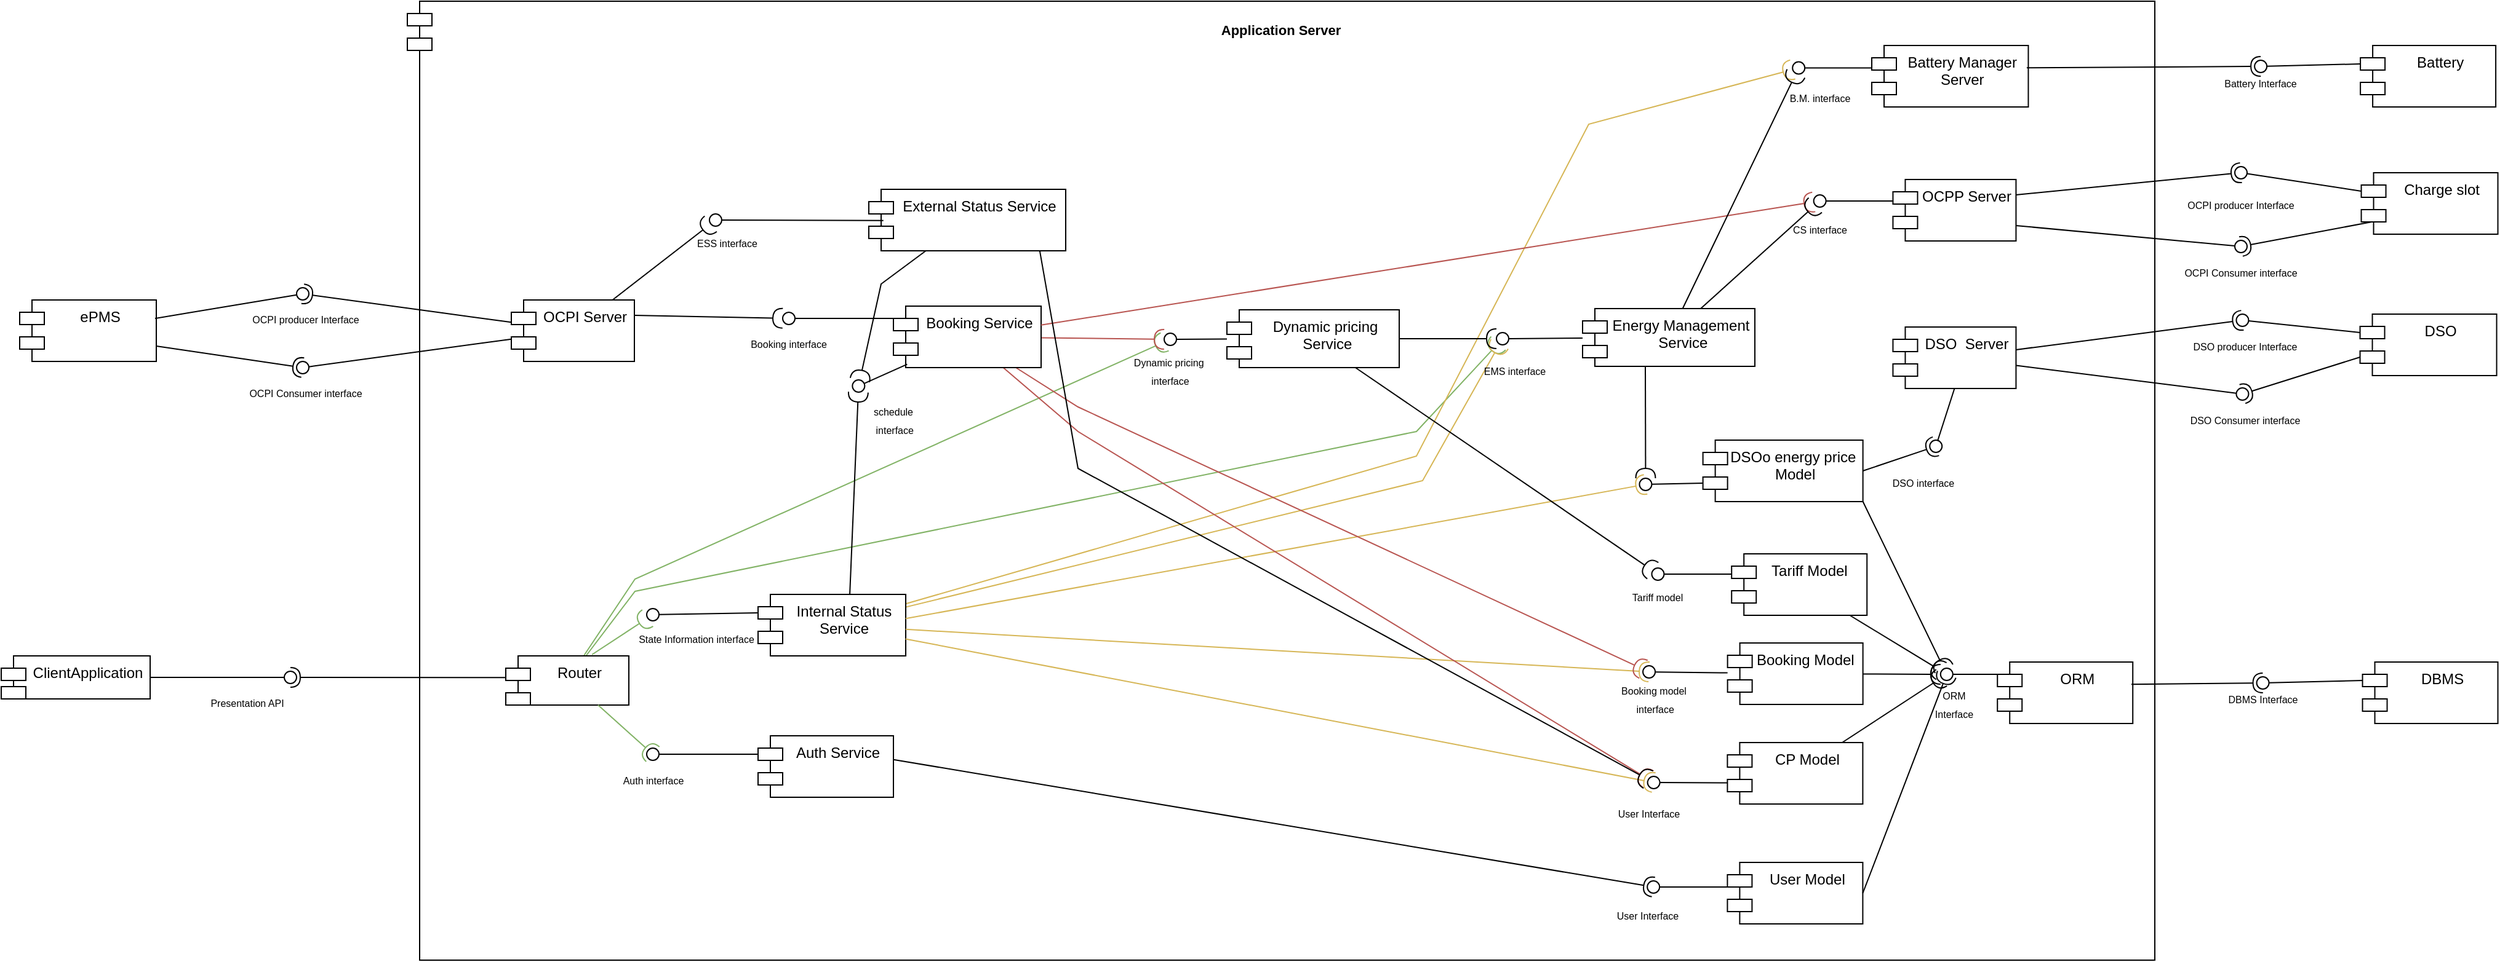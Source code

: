 <mxfile version="20.6.2" type="device"><diagram id="ykDZOKwv-lQk3u3aJsgt" name="Page-1"><mxGraphModel dx="1448" dy="906" grid="1" gridSize="10" guides="1" tooltips="1" connect="1" arrows="1" fold="1" page="1" pageScale="1" pageWidth="827" pageHeight="1169" math="0" shadow="0"><root><mxCell id="0"/><mxCell id="1" parent="0"/><mxCell id="fG7i052LvDFhFOSgPesk-188" value="" style="shape=module;align=left;spacingLeft=20;align=center;verticalAlign=top;fontSize=8;" vertex="1" parent="1"><mxGeometry x="440" y="990" width="1420" height="780" as="geometry"/></mxCell><mxCell id="fG7i052LvDFhFOSgPesk-155" style="edgeStyle=none;rounded=0;orthogonalLoop=1;jettySize=auto;html=1;fontSize=8;startArrow=none;startFill=0;endArrow=halfCircle;endFill=0;fillColor=#d5e8d4;strokeColor=#82b366;" edge="1" parent="1" source="WYTcHaq9NPoTf6TaaZAt-2" target="fG7i052LvDFhFOSgPesk-149"><mxGeometry relative="1" as="geometry"><Array as="points"><mxPoint x="625" y="1470"/><mxPoint x="1260" y="1340"/></Array></mxGeometry></mxCell><mxCell id="fG7i052LvDFhFOSgPesk-187" style="edgeStyle=none;rounded=0;orthogonalLoop=1;jettySize=auto;html=1;fontSize=8;startArrow=none;startFill=0;endArrow=halfCircle;endFill=0;fillColor=#d5e8d4;strokeColor=#82b366;" edge="1" parent="1" source="WYTcHaq9NPoTf6TaaZAt-2" target="fG7i052LvDFhFOSgPesk-184"><mxGeometry relative="1" as="geometry"><Array as="points"><mxPoint x="625" y="1460"/></Array></mxGeometry></mxCell><mxCell id="WYTcHaq9NPoTf6TaaZAt-2" value="Router" style="shape=module;align=left;spacingLeft=20;align=center;verticalAlign=top;" parent="1" vertex="1"><mxGeometry x="520" y="1522.5" width="100" height="40" as="geometry"/></mxCell><mxCell id="fG7i052LvDFhFOSgPesk-1" value="" style="rounded=0;orthogonalLoop=1;jettySize=auto;html=1;endArrow=none;endFill=0;sketch=0;sourcePerimeterSpacing=0;targetPerimeterSpacing=0;" edge="1" target="fG7i052LvDFhFOSgPesk-3" parent="1"><mxGeometry relative="1" as="geometry"><mxPoint x="240" y="1540" as="sourcePoint"/></mxGeometry></mxCell><mxCell id="fG7i052LvDFhFOSgPesk-2" value="" style="rounded=0;orthogonalLoop=1;jettySize=auto;html=1;endArrow=halfCircle;endFill=0;entryX=0.5;entryY=0.5;endSize=6;strokeWidth=1;sketch=0;exitX=0.003;exitY=0.44;exitDx=0;exitDy=0;exitPerimeter=0;" edge="1" target="fG7i052LvDFhFOSgPesk-3" parent="1" source="WYTcHaq9NPoTf6TaaZAt-2"><mxGeometry relative="1" as="geometry"><mxPoint x="461" y="1595" as="sourcePoint"/></mxGeometry></mxCell><mxCell id="fG7i052LvDFhFOSgPesk-12" value="" style="edgeStyle=orthogonalEdgeStyle;rounded=0;orthogonalLoop=1;jettySize=auto;html=1;endArrow=none;endFill=0;" edge="1" parent="1" source="fG7i052LvDFhFOSgPesk-3" target="fG7i052LvDFhFOSgPesk-11"><mxGeometry relative="1" as="geometry"/></mxCell><mxCell id="fG7i052LvDFhFOSgPesk-3" value="" style="ellipse;whiteSpace=wrap;html=1;align=center;aspect=fixed;resizable=0;points=[];outlineConnect=0;sketch=0;" vertex="1" parent="1"><mxGeometry x="340" y="1535" width="10" height="10" as="geometry"/></mxCell><mxCell id="fG7i052LvDFhFOSgPesk-11" value="ClientApplication&#10;" style="shape=module;align=left;spacingLeft=20;align=center;verticalAlign=top;" vertex="1" parent="1"><mxGeometry x="110" y="1522.5" width="121" height="35" as="geometry"/></mxCell><mxCell id="fG7i052LvDFhFOSgPesk-14" value="&lt;font style=&quot;font-size: 8px;&quot;&gt;Presentation API&lt;/font&gt;" style="text;html=1;strokeColor=none;fillColor=none;align=center;verticalAlign=middle;whiteSpace=wrap;rounded=0;" vertex="1" parent="1"><mxGeometry x="260" y="1545" width="100" height="30" as="geometry"/></mxCell><mxCell id="fG7i052LvDFhFOSgPesk-164" style="edgeStyle=none;rounded=0;orthogonalLoop=1;jettySize=auto;html=1;fontSize=8;startArrow=none;startFill=0;endArrow=halfCircle;endFill=0;" edge="1" parent="1" source="fG7i052LvDFhFOSgPesk-21" target="fG7i052LvDFhFOSgPesk-158"><mxGeometry relative="1" as="geometry"/></mxCell><mxCell id="fG7i052LvDFhFOSgPesk-21" value="OCPI Server" style="shape=module;align=left;spacingLeft=20;align=center;verticalAlign=top;" vertex="1" parent="1"><mxGeometry x="524.5" y="1233" width="100" height="50" as="geometry"/></mxCell><mxCell id="fG7i052LvDFhFOSgPesk-22" value="ePMS" style="shape=module;align=left;spacingLeft=20;align=center;verticalAlign=top;" vertex="1" parent="1"><mxGeometry x="125" y="1233" width="111" height="50" as="geometry"/></mxCell><mxCell id="fG7i052LvDFhFOSgPesk-26" value="" style="rounded=0;orthogonalLoop=1;jettySize=auto;html=1;endArrow=none;endFill=0;sketch=0;sourcePerimeterSpacing=0;targetPerimeterSpacing=0;fontSize=8;" edge="1" target="fG7i052LvDFhFOSgPesk-28" parent="1"><mxGeometry relative="1" as="geometry"><mxPoint x="235" y="1248" as="sourcePoint"/></mxGeometry></mxCell><mxCell id="fG7i052LvDFhFOSgPesk-27" value="" style="rounded=0;orthogonalLoop=1;jettySize=auto;html=1;endArrow=halfCircle;endFill=0;entryX=0.5;entryY=0.5;endSize=6;strokeWidth=1;sketch=0;fontSize=8;" edge="1" target="fG7i052LvDFhFOSgPesk-28" parent="1" source="fG7i052LvDFhFOSgPesk-21"><mxGeometry relative="1" as="geometry"><mxPoint x="89.55" y="1118" as="sourcePoint"/></mxGeometry></mxCell><mxCell id="fG7i052LvDFhFOSgPesk-28" value="" style="ellipse;whiteSpace=wrap;html=1;align=center;aspect=fixed;resizable=0;points=[];outlineConnect=0;sketch=0;fontSize=8;" vertex="1" parent="1"><mxGeometry x="350.0" y="1223" width="10" height="10" as="geometry"/></mxCell><mxCell id="fG7i052LvDFhFOSgPesk-29" value="" style="rounded=0;orthogonalLoop=1;jettySize=auto;html=1;endArrow=none;endFill=0;sketch=0;sourcePerimeterSpacing=0;targetPerimeterSpacing=0;fontSize=8;" edge="1" target="fG7i052LvDFhFOSgPesk-31" parent="1" source="fG7i052LvDFhFOSgPesk-21"><mxGeometry relative="1" as="geometry"><mxPoint x="54.55" y="1158" as="sourcePoint"/></mxGeometry></mxCell><mxCell id="fG7i052LvDFhFOSgPesk-30" value="" style="rounded=0;orthogonalLoop=1;jettySize=auto;html=1;endArrow=halfCircle;endFill=0;entryX=0.5;entryY=0.5;endSize=6;strokeWidth=1;sketch=0;fontSize=8;exitX=1;exitY=0.75;exitDx=0;exitDy=0;" edge="1" target="fG7i052LvDFhFOSgPesk-31" parent="1" source="fG7i052LvDFhFOSgPesk-22"><mxGeometry relative="1" as="geometry"><mxPoint x="784.55" y="1118" as="sourcePoint"/></mxGeometry></mxCell><mxCell id="fG7i052LvDFhFOSgPesk-31" value="" style="ellipse;whiteSpace=wrap;html=1;align=center;aspect=fixed;resizable=0;points=[];outlineConnect=0;sketch=0;fontSize=8;" vertex="1" parent="1"><mxGeometry x="350.0" y="1283" width="10" height="10" as="geometry"/></mxCell><mxCell id="fG7i052LvDFhFOSgPesk-33" value="&lt;font style=&quot;font-size: 8px;&quot;&gt;OCPI Consumer interface&lt;/font&gt;" style="text;html=1;strokeColor=none;fillColor=none;align=center;verticalAlign=middle;whiteSpace=wrap;rounded=0;" vertex="1" parent="1"><mxGeometry x="310.0" y="1303" width="95" height="10" as="geometry"/></mxCell><mxCell id="fG7i052LvDFhFOSgPesk-34" value="&lt;font style=&quot;font-size: 8px;&quot;&gt;OCPI producer Interface&lt;/font&gt;" style="text;html=1;strokeColor=none;fillColor=none;align=center;verticalAlign=middle;whiteSpace=wrap;rounded=0;" vertex="1" parent="1"><mxGeometry x="305.0" y="1243" width="105" height="10" as="geometry"/></mxCell><mxCell id="fG7i052LvDFhFOSgPesk-36" value="OCPP Server" style="shape=module;align=left;spacingLeft=20;align=center;verticalAlign=top;" vertex="1" parent="1"><mxGeometry x="1647.22" y="1135" width="100" height="50" as="geometry"/></mxCell><mxCell id="fG7i052LvDFhFOSgPesk-37" value="Charge slot" style="shape=module;align=left;spacingLeft=20;align=center;verticalAlign=top;" vertex="1" parent="1"><mxGeometry x="2027.78" y="1129.5" width="111" height="50" as="geometry"/></mxCell><mxCell id="fG7i052LvDFhFOSgPesk-38" value="" style="rounded=0;orthogonalLoop=1;jettySize=auto;html=1;endArrow=none;endFill=0;sketch=0;sourcePerimeterSpacing=0;targetPerimeterSpacing=0;fontSize=8;exitX=0;exitY=0;exitDx=0;exitDy=15;exitPerimeter=0;" edge="1" parent="1" source="fG7i052LvDFhFOSgPesk-37" target="fG7i052LvDFhFOSgPesk-40"><mxGeometry relative="1" as="geometry"><mxPoint x="1134.78" y="764.5" as="sourcePoint"/></mxGeometry></mxCell><mxCell id="fG7i052LvDFhFOSgPesk-39" value="" style="rounded=0;orthogonalLoop=1;jettySize=auto;html=1;endArrow=halfCircle;endFill=0;entryX=0.5;entryY=0.5;endSize=6;strokeWidth=1;sketch=0;fontSize=8;exitX=1;exitY=0.25;exitDx=0;exitDy=0;" edge="1" parent="1" source="fG7i052LvDFhFOSgPesk-36" target="fG7i052LvDFhFOSgPesk-40"><mxGeometry relative="1" as="geometry"><mxPoint x="1564.78" y="780" as="sourcePoint"/></mxGeometry></mxCell><mxCell id="fG7i052LvDFhFOSgPesk-40" value="" style="ellipse;whiteSpace=wrap;html=1;align=center;aspect=fixed;resizable=0;points=[];outlineConnect=0;sketch=0;fontSize=8;" vertex="1" parent="1"><mxGeometry x="1925" y="1124.5" width="10" height="10" as="geometry"/></mxCell><mxCell id="fG7i052LvDFhFOSgPesk-41" value="" style="rounded=0;orthogonalLoop=1;jettySize=auto;html=1;endArrow=none;endFill=0;sketch=0;sourcePerimeterSpacing=0;targetPerimeterSpacing=0;fontSize=8;exitX=1;exitY=0.75;exitDx=0;exitDy=0;" edge="1" parent="1" source="fG7i052LvDFhFOSgPesk-36" target="fG7i052LvDFhFOSgPesk-43"><mxGeometry relative="1" as="geometry"><mxPoint x="1529.78" y="820" as="sourcePoint"/></mxGeometry></mxCell><mxCell id="fG7i052LvDFhFOSgPesk-42" value="" style="rounded=0;orthogonalLoop=1;jettySize=auto;html=1;endArrow=halfCircle;endFill=0;entryX=0.5;entryY=0.5;endSize=6;strokeWidth=1;sketch=0;fontSize=8;" edge="1" parent="1" target="fG7i052LvDFhFOSgPesk-43"><mxGeometry relative="1" as="geometry"><mxPoint x="2036.22" y="1169.5" as="sourcePoint"/></mxGeometry></mxCell><mxCell id="fG7i052LvDFhFOSgPesk-43" value="" style="ellipse;whiteSpace=wrap;html=1;align=center;aspect=fixed;resizable=0;points=[];outlineConnect=0;sketch=0;fontSize=8;" vertex="1" parent="1"><mxGeometry x="1925" y="1184.5" width="10" height="10" as="geometry"/></mxCell><mxCell id="fG7i052LvDFhFOSgPesk-44" value="&lt;font style=&quot;font-size: 8px;&quot;&gt;OCPI Consumer interface&lt;/font&gt;" style="text;html=1;strokeColor=none;fillColor=none;align=center;verticalAlign=middle;whiteSpace=wrap;rounded=0;" vertex="1" parent="1"><mxGeometry x="1880" y="1194.5" width="100" height="30" as="geometry"/></mxCell><mxCell id="fG7i052LvDFhFOSgPesk-45" value="&lt;font style=&quot;font-size: 8px;&quot;&gt;OCPI producer Interface&lt;/font&gt;" style="text;html=1;strokeColor=none;fillColor=none;align=center;verticalAlign=middle;whiteSpace=wrap;rounded=0;" vertex="1" parent="1"><mxGeometry x="1880" y="1144.5" width="100" height="20" as="geometry"/></mxCell><mxCell id="fG7i052LvDFhFOSgPesk-48" value="Auth Service" style="shape=module;align=left;spacingLeft=20;align=center;verticalAlign=top;" vertex="1" parent="1"><mxGeometry x="725" y="1587.5" width="110" height="50" as="geometry"/></mxCell><mxCell id="fG7i052LvDFhFOSgPesk-50" value="" style="rounded=0;orthogonalLoop=1;jettySize=auto;html=1;endArrow=halfCircle;endFill=0;entryX=0.5;entryY=0.5;endSize=6;strokeWidth=1;sketch=0;exitX=0.75;exitY=1;exitDx=0;exitDy=0;fillColor=#d5e8d4;strokeColor=#82b366;" edge="1" parent="1" target="fG7i052LvDFhFOSgPesk-52" source="WYTcHaq9NPoTf6TaaZAt-2"><mxGeometry relative="1" as="geometry"><mxPoint x="695" y="1542.5" as="sourcePoint"/></mxGeometry></mxCell><mxCell id="fG7i052LvDFhFOSgPesk-51" value="" style="rounded=0;orthogonalLoop=1;jettySize=auto;html=1;endArrow=none;endFill=0;entryX=0;entryY=0;entryDx=0;entryDy=15;entryPerimeter=0;" edge="1" parent="1" source="fG7i052LvDFhFOSgPesk-52" target="fG7i052LvDFhFOSgPesk-48"><mxGeometry relative="1" as="geometry"><mxPoint x="505.5" y="1627.5" as="targetPoint"/></mxGeometry></mxCell><mxCell id="fG7i052LvDFhFOSgPesk-52" value="" style="ellipse;whiteSpace=wrap;html=1;align=center;aspect=fixed;resizable=0;points=[];outlineConnect=0;sketch=0;" vertex="1" parent="1"><mxGeometry x="634.5" y="1597.5" width="10" height="10" as="geometry"/></mxCell><mxCell id="fG7i052LvDFhFOSgPesk-53" value="&lt;span style=&quot;font-size: 8px;&quot;&gt;Auth interface&lt;/span&gt;" style="text;html=1;strokeColor=none;fillColor=none;align=center;verticalAlign=middle;whiteSpace=wrap;rounded=0;" vertex="1" parent="1"><mxGeometry x="589.5" y="1607.5" width="100" height="30" as="geometry"/></mxCell><mxCell id="fG7i052LvDFhFOSgPesk-55" value="User Model" style="shape=module;align=left;spacingLeft=20;align=center;verticalAlign=top;" vertex="1" parent="1"><mxGeometry x="1512.7" y="1690.5" width="110" height="50" as="geometry"/></mxCell><mxCell id="fG7i052LvDFhFOSgPesk-61" value="" style="rounded=0;orthogonalLoop=1;jettySize=auto;html=1;endArrow=none;endFill=0;sketch=0;sourcePerimeterSpacing=0;targetPerimeterSpacing=0;exitX=-0.002;exitY=0.399;exitDx=0;exitDy=0;exitPerimeter=0;" edge="1" parent="1" target="fG7i052LvDFhFOSgPesk-64" source="fG7i052LvDFhFOSgPesk-55"><mxGeometry relative="1" as="geometry"><mxPoint x="1506.7" y="1708" as="sourcePoint"/></mxGeometry></mxCell><mxCell id="fG7i052LvDFhFOSgPesk-62" value="" style="rounded=0;orthogonalLoop=1;jettySize=auto;html=1;endArrow=halfCircle;endFill=0;entryX=0.5;entryY=0.5;endSize=6;strokeWidth=1;sketch=0;exitX=1;exitY=0.387;exitDx=0;exitDy=0;exitPerimeter=0;" edge="1" parent="1" target="fG7i052LvDFhFOSgPesk-64" source="fG7i052LvDFhFOSgPesk-48"><mxGeometry relative="1" as="geometry"><mxPoint x="875" y="1510" as="sourcePoint"/></mxGeometry></mxCell><mxCell id="fG7i052LvDFhFOSgPesk-64" value="" style="ellipse;whiteSpace=wrap;html=1;align=center;aspect=fixed;resizable=0;points=[];outlineConnect=0;sketch=0;" vertex="1" parent="1"><mxGeometry x="1447.59" y="1705.5" width="10" height="10" as="geometry"/></mxCell><mxCell id="fG7i052LvDFhFOSgPesk-65" value="&lt;font style=&quot;font-size: 8px;&quot;&gt;User Interface&lt;/font&gt;" style="text;html=1;strokeColor=none;fillColor=none;align=center;verticalAlign=middle;whiteSpace=wrap;rounded=0;" vertex="1" parent="1"><mxGeometry x="1416.65" y="1727" width="62.33" height="11.5" as="geometry"/></mxCell><mxCell id="fG7i052LvDFhFOSgPesk-66" value="ORM" style="shape=module;align=left;spacingLeft=20;align=center;verticalAlign=top;" vertex="1" parent="1"><mxGeometry x="1732.11" y="1527.5" width="110" height="50" as="geometry"/></mxCell><mxCell id="fG7i052LvDFhFOSgPesk-67" value="" style="rounded=0;orthogonalLoop=1;jettySize=auto;html=1;endArrow=halfCircle;endFill=0;entryX=0.5;entryY=0.5;endSize=6;strokeWidth=1;sketch=0;exitX=1;exitY=0.5;exitDx=0;exitDy=0;" edge="1" parent="1" source="fG7i052LvDFhFOSgPesk-55" target="fG7i052LvDFhFOSgPesk-68"><mxGeometry relative="1" as="geometry"><mxPoint x="1679.89" y="1603.5" as="sourcePoint"/></mxGeometry></mxCell><mxCell id="fG7i052LvDFhFOSgPesk-68" value="" style="ellipse;whiteSpace=wrap;html=1;align=center;aspect=fixed;resizable=0;points=[];outlineConnect=0;sketch=0;" vertex="1" parent="1"><mxGeometry x="1685.89" y="1532.5" width="10" height="10" as="geometry"/></mxCell><mxCell id="fG7i052LvDFhFOSgPesk-69" value="&lt;font style=&quot;font-size: 8px;&quot;&gt;ORM &lt;br&gt;Interface&lt;/font&gt;" style="text;html=1;strokeColor=none;fillColor=none;align=center;verticalAlign=middle;whiteSpace=wrap;rounded=0;" vertex="1" parent="1"><mxGeometry x="1647.22" y="1546" width="100" height="30" as="geometry"/></mxCell><mxCell id="fG7i052LvDFhFOSgPesk-71" value="" style="endArrow=none;html=1;rounded=0;fontSize=8;exitX=0.015;exitY=0.201;exitDx=0;exitDy=0;exitPerimeter=0;" edge="1" parent="1" source="fG7i052LvDFhFOSgPesk-66" target="fG7i052LvDFhFOSgPesk-68"><mxGeometry width="50" height="50" relative="1" as="geometry"><mxPoint x="1732.11" y="1536.5" as="sourcePoint"/><mxPoint x="1671.11" y="1676.5" as="targetPoint"/></mxGeometry></mxCell><mxCell id="fG7i052LvDFhFOSgPesk-72" value="DBMS" style="shape=module;align=left;spacingLeft=20;align=center;verticalAlign=top;" vertex="1" parent="1"><mxGeometry x="2028.78" y="1527.5" width="110" height="50" as="geometry"/></mxCell><mxCell id="fG7i052LvDFhFOSgPesk-73" value="" style="rounded=0;orthogonalLoop=1;jettySize=auto;html=1;endArrow=halfCircle;endFill=0;entryX=0.5;entryY=0.5;endSize=6;strokeWidth=1;sketch=0;exitX=0.99;exitY=0.363;exitDx=0;exitDy=0;exitPerimeter=0;" edge="1" parent="1" target="fG7i052LvDFhFOSgPesk-74" source="fG7i052LvDFhFOSgPesk-66"><mxGeometry relative="1" as="geometry"><mxPoint x="1882.11" y="1544.5" as="sourcePoint"/></mxGeometry></mxCell><mxCell id="fG7i052LvDFhFOSgPesk-74" value="" style="ellipse;whiteSpace=wrap;html=1;align=center;aspect=fixed;resizable=0;points=[];outlineConnect=0;sketch=0;" vertex="1" parent="1"><mxGeometry x="1942.78" y="1539.5" width="10" height="10" as="geometry"/></mxCell><mxCell id="fG7i052LvDFhFOSgPesk-75" value="&lt;font style=&quot;font-size: 8px;&quot;&gt;DBMS Interface&lt;/font&gt;" style="text;html=1;strokeColor=none;fillColor=none;align=center;verticalAlign=middle;whiteSpace=wrap;rounded=0;" vertex="1" parent="1"><mxGeometry x="1915.56" y="1549.5" width="64.44" height="15" as="geometry"/></mxCell><mxCell id="fG7i052LvDFhFOSgPesk-76" value="" style="endArrow=none;html=1;rounded=0;fontSize=8;exitX=0;exitY=0;exitDx=0;exitDy=15;exitPerimeter=0;" edge="1" parent="1" target="fG7i052LvDFhFOSgPesk-74" source="fG7i052LvDFhFOSgPesk-72"><mxGeometry width="50" height="50" relative="1" as="geometry"><mxPoint x="1992.22" y="1482.5" as="sourcePoint"/><mxPoint x="1966.78" y="1635" as="targetPoint"/></mxGeometry></mxCell><mxCell id="fG7i052LvDFhFOSgPesk-151" style="edgeStyle=none;rounded=0;orthogonalLoop=1;jettySize=auto;html=1;fontSize=8;startArrow=none;startFill=0;endArrow=halfCircle;endFill=0;fillColor=#fff2cc;strokeColor=#d6b656;" edge="1" parent="1" source="fG7i052LvDFhFOSgPesk-77" target="fG7i052LvDFhFOSgPesk-149"><mxGeometry relative="1" as="geometry"><Array as="points"><mxPoint x="1265" y="1380"/></Array></mxGeometry></mxCell><mxCell id="fG7i052LvDFhFOSgPesk-205" style="edgeStyle=none;rounded=0;orthogonalLoop=1;jettySize=auto;html=1;fontSize=11;startArrow=none;startFill=0;endArrow=halfCircle;endFill=0;fillColor=#fff2cc;strokeColor=#d6b656;" edge="1" parent="1" source="fG7i052LvDFhFOSgPesk-77" target="fG7i052LvDFhFOSgPesk-202"><mxGeometry relative="1" as="geometry"><Array as="points"><mxPoint x="1260" y="1360"/><mxPoint x="1400" y="1090"/></Array></mxGeometry></mxCell><mxCell id="fG7i052LvDFhFOSgPesk-77" value="Internal Status&#10;Service" style="shape=module;align=left;spacingLeft=20;align=center;verticalAlign=top;" vertex="1" parent="1"><mxGeometry x="725" y="1472.5" width="120" height="50" as="geometry"/></mxCell><mxCell id="fG7i052LvDFhFOSgPesk-79" value="" style="rounded=0;orthogonalLoop=1;jettySize=auto;html=1;endArrow=none;endFill=0;entryX=0.25;entryY=0;entryDx=0;entryDy=0;startArrow=halfCircle;startFill=0;fillColor=#d5e8d4;strokeColor=#82b366;" edge="1" parent="1" source="fG7i052LvDFhFOSgPesk-80"><mxGeometry relative="1" as="geometry"><mxPoint x="590" y="1521.5" as="targetPoint"/></mxGeometry></mxCell><mxCell id="fG7i052LvDFhFOSgPesk-80" value="" style="ellipse;whiteSpace=wrap;html=1;align=center;aspect=fixed;resizable=0;points=[];outlineConnect=0;sketch=0;" vertex="1" parent="1"><mxGeometry x="634.5" y="1484" width="10" height="10" as="geometry"/></mxCell><mxCell id="fG7i052LvDFhFOSgPesk-81" value="&lt;span style=&quot;font-size: 8px;&quot;&gt;State Information interface&lt;/span&gt;" style="text;html=1;strokeColor=none;fillColor=none;align=center;verticalAlign=middle;whiteSpace=wrap;rounded=0;" vertex="1" parent="1"><mxGeometry x="625" y="1502.5" width="100" height="10" as="geometry"/></mxCell><mxCell id="fG7i052LvDFhFOSgPesk-82" value="" style="rounded=0;orthogonalLoop=1;jettySize=auto;html=1;endArrow=none;endFill=0;entryX=0;entryY=0;entryDx=0;entryDy=15;entryPerimeter=0;" edge="1" parent="1" source="fG7i052LvDFhFOSgPesk-80" target="fG7i052LvDFhFOSgPesk-77"><mxGeometry relative="1" as="geometry"><mxPoint x="590" y="1521.5" as="targetPoint"/></mxGeometry></mxCell><mxCell id="fG7i052LvDFhFOSgPesk-83" value="CP Model" style="shape=module;align=left;spacingLeft=20;align=center;verticalAlign=top;" vertex="1" parent="1"><mxGeometry x="1512.7" y="1593" width="110" height="50" as="geometry"/></mxCell><mxCell id="fG7i052LvDFhFOSgPesk-84" value="" style="rounded=0;orthogonalLoop=1;jettySize=auto;html=1;endArrow=none;endFill=0;sketch=0;sourcePerimeterSpacing=0;targetPerimeterSpacing=0;exitX=-0.001;exitY=0.656;exitDx=0;exitDy=0;exitPerimeter=0;" edge="1" parent="1" target="fG7i052LvDFhFOSgPesk-86" source="fG7i052LvDFhFOSgPesk-83"><mxGeometry relative="1" as="geometry"><mxPoint x="1442.7" y="1598" as="sourcePoint"/></mxGeometry></mxCell><mxCell id="fG7i052LvDFhFOSgPesk-85" value="" style="rounded=0;orthogonalLoop=1;jettySize=auto;html=1;endArrow=halfCircle;endFill=0;entryX=0.5;entryY=0.5;endSize=6;strokeWidth=1;sketch=0;fillColor=#fff2cc;strokeColor=#d6b656;exitX=0.999;exitY=0.724;exitDx=0;exitDy=0;exitPerimeter=0;" edge="1" parent="1" target="fG7i052LvDFhFOSgPesk-86" source="fG7i052LvDFhFOSgPesk-77"><mxGeometry relative="1" as="geometry"><mxPoint x="850" y="1510" as="sourcePoint"/></mxGeometry></mxCell><mxCell id="fG7i052LvDFhFOSgPesk-86" value="" style="ellipse;whiteSpace=wrap;html=1;align=center;aspect=fixed;resizable=0;points=[];outlineConnect=0;sketch=0;" vertex="1" parent="1"><mxGeometry x="1447.81" y="1620.5" width="10" height="10" as="geometry"/></mxCell><mxCell id="fG7i052LvDFhFOSgPesk-87" value="&lt;font style=&quot;font-size: 8px;&quot;&gt;User Interface&lt;/font&gt;" style="text;html=1;strokeColor=none;fillColor=none;align=center;verticalAlign=middle;whiteSpace=wrap;rounded=0;" vertex="1" parent="1"><mxGeometry x="1415.92" y="1643" width="66.22" height="14" as="geometry"/></mxCell><mxCell id="fG7i052LvDFhFOSgPesk-88" style="edgeStyle=none;rounded=0;orthogonalLoop=1;jettySize=auto;html=1;exitX=0.75;exitY=1;exitDx=0;exitDy=0;fontSize=8;endArrow=none;endFill=0;" edge="1" parent="1" source="fG7i052LvDFhFOSgPesk-22" target="fG7i052LvDFhFOSgPesk-22"><mxGeometry relative="1" as="geometry"/></mxCell><mxCell id="fG7i052LvDFhFOSgPesk-89" value="DSO  Server" style="shape=module;align=left;spacingLeft=20;align=center;verticalAlign=top;" vertex="1" parent="1"><mxGeometry x="1647.22" y="1255" width="100" height="50" as="geometry"/></mxCell><mxCell id="fG7i052LvDFhFOSgPesk-90" value="DSO" style="shape=module;align=left;spacingLeft=20;align=center;verticalAlign=top;" vertex="1" parent="1"><mxGeometry x="2026.78" y="1244.5" width="111" height="50" as="geometry"/></mxCell><mxCell id="fG7i052LvDFhFOSgPesk-91" value="" style="rounded=0;orthogonalLoop=1;jettySize=auto;html=1;endArrow=none;endFill=0;sketch=0;sourcePerimeterSpacing=0;targetPerimeterSpacing=0;fontSize=8;exitX=0;exitY=0;exitDx=0;exitDy=15;exitPerimeter=0;" edge="1" parent="1" source="fG7i052LvDFhFOSgPesk-90" target="fG7i052LvDFhFOSgPesk-93"><mxGeometry relative="1" as="geometry"><mxPoint x="2031.22" y="1269.5" as="sourcePoint"/></mxGeometry></mxCell><mxCell id="fG7i052LvDFhFOSgPesk-92" value="" style="rounded=0;orthogonalLoop=1;jettySize=auto;html=1;endArrow=halfCircle;endFill=0;entryX=0.5;entryY=0.5;endSize=6;strokeWidth=1;sketch=0;fontSize=8;" edge="1" parent="1" source="fG7i052LvDFhFOSgPesk-89" target="fG7i052LvDFhFOSgPesk-93"><mxGeometry relative="1" as="geometry"><mxPoint x="1931.33" y="1135" as="sourcePoint"/></mxGeometry></mxCell><mxCell id="fG7i052LvDFhFOSgPesk-93" value="" style="ellipse;whiteSpace=wrap;html=1;align=center;aspect=fixed;resizable=0;points=[];outlineConnect=0;sketch=0;fontSize=8;" vertex="1" parent="1"><mxGeometry x="1926.22" y="1244.5" width="10" height="10" as="geometry"/></mxCell><mxCell id="fG7i052LvDFhFOSgPesk-94" value="" style="rounded=0;orthogonalLoop=1;jettySize=auto;html=1;endArrow=none;endFill=0;sketch=0;sourcePerimeterSpacing=0;targetPerimeterSpacing=0;fontSize=8;" edge="1" parent="1" source="fG7i052LvDFhFOSgPesk-89" target="fG7i052LvDFhFOSgPesk-96"><mxGeometry relative="1" as="geometry"><mxPoint x="1896.33" y="1175" as="sourcePoint"/></mxGeometry></mxCell><mxCell id="fG7i052LvDFhFOSgPesk-95" value="" style="rounded=0;orthogonalLoop=1;jettySize=auto;html=1;endArrow=halfCircle;endFill=0;entryX=0.5;entryY=0.5;endSize=6;strokeWidth=1;sketch=0;fontSize=8;exitX=0;exitY=0;exitDx=0;exitDy=35;exitPerimeter=0;" edge="1" parent="1" source="fG7i052LvDFhFOSgPesk-90" target="fG7i052LvDFhFOSgPesk-96"><mxGeometry relative="1" as="geometry"><mxPoint x="2686.33" y="1129.5" as="sourcePoint"/></mxGeometry></mxCell><mxCell id="fG7i052LvDFhFOSgPesk-96" value="" style="ellipse;whiteSpace=wrap;html=1;align=center;aspect=fixed;resizable=0;points=[];outlineConnect=0;sketch=0;fontSize=8;" vertex="1" parent="1"><mxGeometry x="1926.22" y="1304.5" width="10" height="10" as="geometry"/></mxCell><mxCell id="fG7i052LvDFhFOSgPesk-97" value="&lt;font style=&quot;font-size: 8px;&quot;&gt;DSO Consumer interface&lt;/font&gt;" style="text;html=1;strokeColor=none;fillColor=none;align=center;verticalAlign=middle;whiteSpace=wrap;rounded=0;" vertex="1" parent="1"><mxGeometry x="1886.22" y="1324.5" width="95" height="10" as="geometry"/></mxCell><mxCell id="fG7i052LvDFhFOSgPesk-98" value="&lt;font style=&quot;font-size: 8px;&quot;&gt;DSO producer Interface&lt;/font&gt;" style="text;html=1;strokeColor=none;fillColor=none;align=center;verticalAlign=middle;whiteSpace=wrap;rounded=0;" vertex="1" parent="1"><mxGeometry x="1886.22" y="1264.5" width="95" height="10" as="geometry"/></mxCell><mxCell id="fG7i052LvDFhFOSgPesk-99" style="edgeStyle=none;rounded=0;orthogonalLoop=1;jettySize=auto;html=1;exitX=0.75;exitY=1;exitDx=0;exitDy=0;fontSize=8;endArrow=none;endFill=0;" edge="1" parent="1" source="fG7i052LvDFhFOSgPesk-90" target="fG7i052LvDFhFOSgPesk-90"><mxGeometry relative="1" as="geometry"/></mxCell><mxCell id="fG7i052LvDFhFOSgPesk-100" value="DSOo energy price &#10;Model" style="shape=module;align=left;spacingLeft=20;align=center;verticalAlign=top;" vertex="1" parent="1"><mxGeometry x="1492.81" y="1347" width="130" height="50" as="geometry"/></mxCell><mxCell id="fG7i052LvDFhFOSgPesk-101" value="" style="rounded=0;orthogonalLoop=1;jettySize=auto;html=1;endArrow=none;endFill=0;sketch=0;sourcePerimeterSpacing=0;targetPerimeterSpacing=0;exitX=0;exitY=0;exitDx=0;exitDy=35;exitPerimeter=0;" edge="1" parent="1" target="fG7i052LvDFhFOSgPesk-103" source="fG7i052LvDFhFOSgPesk-100"><mxGeometry relative="1" as="geometry"><mxPoint x="1141.22" y="1297.5" as="sourcePoint"/></mxGeometry></mxCell><mxCell id="fG7i052LvDFhFOSgPesk-102" value="" style="rounded=0;orthogonalLoop=1;jettySize=auto;html=1;endArrow=halfCircle;endFill=0;entryX=0.5;entryY=0.5;endSize=6;strokeWidth=1;sketch=0;fillColor=#fff2cc;strokeColor=#d6b656;exitX=1;exitY=0.393;exitDx=0;exitDy=0;exitPerimeter=0;" edge="1" parent="1" target="fG7i052LvDFhFOSgPesk-103" source="fG7i052LvDFhFOSgPesk-77"><mxGeometry relative="1" as="geometry"><mxPoint x="1195" y="1470" as="sourcePoint"/></mxGeometry></mxCell><mxCell id="fG7i052LvDFhFOSgPesk-103" value="" style="ellipse;whiteSpace=wrap;html=1;align=center;aspect=fixed;resizable=0;points=[];outlineConnect=0;sketch=0;" vertex="1" parent="1"><mxGeometry x="1441.22" y="1378" width="10" height="10" as="geometry"/></mxCell><mxCell id="fG7i052LvDFhFOSgPesk-105" value="" style="rounded=0;orthogonalLoop=1;jettySize=auto;html=1;endArrow=halfCircle;endFill=0;entryX=0.5;entryY=0.5;endSize=6;strokeWidth=1;sketch=0;exitX=1;exitY=0.5;exitDx=0;exitDy=0;" edge="1" parent="1" target="fG7i052LvDFhFOSgPesk-106" source="fG7i052LvDFhFOSgPesk-100"><mxGeometry relative="1" as="geometry"><mxPoint x="1637.44" y="1364.5" as="sourcePoint"/></mxGeometry></mxCell><mxCell id="fG7i052LvDFhFOSgPesk-106" value="" style="ellipse;whiteSpace=wrap;html=1;align=center;aspect=fixed;resizable=0;points=[];outlineConnect=0;sketch=0;" vertex="1" parent="1"><mxGeometry x="1677.11" y="1347" width="10" height="10" as="geometry"/></mxCell><mxCell id="fG7i052LvDFhFOSgPesk-108" value="" style="endArrow=none;html=1;rounded=0;fontSize=8;exitX=0.5;exitY=1;exitDx=0;exitDy=0;" edge="1" parent="1" target="fG7i052LvDFhFOSgPesk-106" source="fG7i052LvDFhFOSgPesk-89"><mxGeometry width="50" height="50" relative="1" as="geometry"><mxPoint x="1646.22" y="1290" as="sourcePoint"/><mxPoint x="1586.22" y="1430" as="targetPoint"/></mxGeometry></mxCell><mxCell id="fG7i052LvDFhFOSgPesk-109" value="Booking Model " style="shape=module;align=left;spacingLeft=20;align=center;verticalAlign=top;" vertex="1" parent="1"><mxGeometry x="1512.81" y="1512" width="110" height="50" as="geometry"/></mxCell><mxCell id="fG7i052LvDFhFOSgPesk-112" value="" style="rounded=0;orthogonalLoop=1;jettySize=auto;html=1;endArrow=none;endFill=0;sketch=0;sourcePerimeterSpacing=0;targetPerimeterSpacing=0;" edge="1" parent="1" target="fG7i052LvDFhFOSgPesk-114" source="fG7i052LvDFhFOSgPesk-109"><mxGeometry relative="1" as="geometry"><mxPoint x="1508.81" y="1535.8" as="sourcePoint"/></mxGeometry></mxCell><mxCell id="fG7i052LvDFhFOSgPesk-113" value="" style="rounded=0;orthogonalLoop=1;jettySize=auto;html=1;endArrow=halfCircle;endFill=0;entryX=0.5;entryY=0.5;endSize=6;strokeWidth=1;sketch=0;fillColor=#fff2cc;strokeColor=#d6b656;" edge="1" parent="1" target="fG7i052LvDFhFOSgPesk-114" source="fG7i052LvDFhFOSgPesk-77"><mxGeometry relative="1" as="geometry"><mxPoint x="845.11" y="1365" as="sourcePoint"/></mxGeometry></mxCell><mxCell id="fG7i052LvDFhFOSgPesk-114" value="" style="ellipse;whiteSpace=wrap;html=1;align=center;aspect=fixed;resizable=0;points=[];outlineConnect=0;sketch=0;" vertex="1" parent="1"><mxGeometry x="1444.03" y="1530.5" width="10" height="10" as="geometry"/></mxCell><mxCell id="fG7i052LvDFhFOSgPesk-115" value="&lt;span style=&quot;font-size: 8px;&quot;&gt;Booking model&lt;br&gt;&amp;nbsp;interface&lt;/span&gt;" style="text;html=1;strokeColor=none;fillColor=none;align=center;verticalAlign=middle;whiteSpace=wrap;rounded=0;" vertex="1" parent="1"><mxGeometry x="1402.81" y="1542" width="100" height="30" as="geometry"/></mxCell><mxCell id="fG7i052LvDFhFOSgPesk-119" style="edgeStyle=none;rounded=0;orthogonalLoop=1;jettySize=auto;html=1;fontSize=8;endArrow=halfCircle;endFill=0;fillColor=#f8cecc;strokeColor=#b85450;" edge="1" parent="1" source="fG7i052LvDFhFOSgPesk-116" target="fG7i052LvDFhFOSgPesk-114"><mxGeometry relative="1" as="geometry"><mxPoint x="1055" y="1490" as="targetPoint"/><Array as="points"><mxPoint x="985" y="1320"/></Array></mxGeometry></mxCell><mxCell id="fG7i052LvDFhFOSgPesk-120" style="edgeStyle=none;rounded=0;orthogonalLoop=1;jettySize=auto;html=1;fontSize=8;endArrow=halfCircle;endFill=0;fillColor=#f8cecc;strokeColor=#b85450;" edge="1" parent="1" source="fG7i052LvDFhFOSgPesk-116" target="fG7i052LvDFhFOSgPesk-86"><mxGeometry relative="1" as="geometry"><mxPoint x="1065" y="1600" as="targetPoint"/><Array as="points"><mxPoint x="985" y="1340"/></Array></mxGeometry></mxCell><mxCell id="fG7i052LvDFhFOSgPesk-186" style="edgeStyle=none;rounded=0;orthogonalLoop=1;jettySize=auto;html=1;fontSize=8;startArrow=none;startFill=0;endArrow=halfCircle;endFill=0;fillColor=#f8cecc;strokeColor=#b85450;" edge="1" parent="1" source="fG7i052LvDFhFOSgPesk-116" target="fG7i052LvDFhFOSgPesk-184"><mxGeometry relative="1" as="geometry"/></mxCell><mxCell id="fG7i052LvDFhFOSgPesk-116" value="Booking Service" style="shape=module;align=left;spacingLeft=20;align=center;verticalAlign=top;" vertex="1" parent="1"><mxGeometry x="835" y="1238" width="120" height="50" as="geometry"/></mxCell><mxCell id="fG7i052LvDFhFOSgPesk-122" value="" style="rounded=0;orthogonalLoop=1;jettySize=auto;html=1;endArrow=none;endFill=0;sketch=0;sourcePerimeterSpacing=0;targetPerimeterSpacing=0;exitX=-0.004;exitY=0.2;exitDx=0;exitDy=0;exitPerimeter=0;" edge="1" parent="1" target="fG7i052LvDFhFOSgPesk-123" source="fG7i052LvDFhFOSgPesk-116"><mxGeometry relative="1" as="geometry"><mxPoint x="815.0" y="1242.45" as="sourcePoint"/></mxGeometry></mxCell><mxCell id="fG7i052LvDFhFOSgPesk-123" value="" style="ellipse;whiteSpace=wrap;html=1;align=center;aspect=fixed;resizable=0;points=[];outlineConnect=0;sketch=0;" vertex="1" parent="1"><mxGeometry x="745" y="1243" width="10" height="10" as="geometry"/></mxCell><mxCell id="fG7i052LvDFhFOSgPesk-124" value="&lt;font style=&quot;font-size: 8px;&quot;&gt;Booking interface&lt;/font&gt;" style="text;html=1;strokeColor=none;fillColor=none;align=center;verticalAlign=middle;whiteSpace=wrap;rounded=0;" vertex="1" parent="1"><mxGeometry x="715" y="1263" width="70" height="10" as="geometry"/></mxCell><mxCell id="fG7i052LvDFhFOSgPesk-125" value="" style="rounded=0;orthogonalLoop=1;jettySize=auto;html=1;endArrow=none;endFill=0;sketch=0;sourcePerimeterSpacing=0;targetPerimeterSpacing=0;exitX=0.093;exitY=0.947;exitDx=0;exitDy=0;exitPerimeter=0;" edge="1" parent="1" target="fG7i052LvDFhFOSgPesk-126" source="fG7i052LvDFhFOSgPesk-116"><mxGeometry relative="1" as="geometry"><mxPoint x="825.0" y="1302.5" as="sourcePoint"/></mxGeometry></mxCell><mxCell id="fG7i052LvDFhFOSgPesk-126" value="" style="ellipse;whiteSpace=wrap;html=1;align=center;aspect=fixed;resizable=0;points=[];outlineConnect=0;sketch=0;" vertex="1" parent="1"><mxGeometry x="801.67" y="1298" width="10" height="10" as="geometry"/></mxCell><mxCell id="fG7i052LvDFhFOSgPesk-128" value="&lt;font style=&quot;font-size: 8px;&quot;&gt;schedule&lt;br&gt;&amp;nbsp;interface&lt;/font&gt;" style="text;html=1;strokeColor=none;fillColor=none;align=center;verticalAlign=middle;whiteSpace=wrap;rounded=0;" vertex="1" parent="1"><mxGeometry x="815" y="1319.5" width="40" height="20" as="geometry"/></mxCell><mxCell id="fG7i052LvDFhFOSgPesk-129" style="edgeStyle=none;rounded=0;orthogonalLoop=1;jettySize=auto;html=1;fontSize=8;endArrow=halfCircle;endFill=0;exitX=0.621;exitY=0.007;exitDx=0;exitDy=0;exitPerimeter=0;" edge="1" parent="1" source="fG7i052LvDFhFOSgPesk-77" target="fG7i052LvDFhFOSgPesk-126"><mxGeometry relative="1" as="geometry"><mxPoint x="694.995" y="1268.24" as="sourcePoint"/><mxPoint x="773.991" y="1371.77" as="targetPoint"/></mxGeometry></mxCell><mxCell id="fG7i052LvDFhFOSgPesk-130" value="" style="rounded=0;orthogonalLoop=1;jettySize=auto;html=1;endArrow=halfCircle;endFill=0;endSize=6;strokeWidth=1;sketch=0;" edge="1" parent="1" source="fG7i052LvDFhFOSgPesk-83" target="fG7i052LvDFhFOSgPesk-68"><mxGeometry relative="1" as="geometry"><mxPoint x="1534.39" y="1871" as="sourcePoint"/><mxPoint x="1605.39" y="1740" as="targetPoint"/></mxGeometry></mxCell><mxCell id="fG7i052LvDFhFOSgPesk-131" value="" style="rounded=0;orthogonalLoop=1;jettySize=auto;html=1;endArrow=halfCircle;endFill=0;endSize=6;strokeWidth=1;sketch=0;" edge="1" parent="1" source="fG7i052LvDFhFOSgPesk-109" target="fG7i052LvDFhFOSgPesk-68"><mxGeometry relative="1" as="geometry"><mxPoint x="1629.89" y="1566.377" as="sourcePoint"/><mxPoint x="1696.058" y="1548.784" as="targetPoint"/></mxGeometry></mxCell><mxCell id="fG7i052LvDFhFOSgPesk-132" value="" style="rounded=0;orthogonalLoop=1;jettySize=auto;html=1;endArrow=halfCircle;endFill=0;endSize=6;strokeWidth=1;sketch=0;exitX=1;exitY=1;exitDx=0;exitDy=0;" edge="1" parent="1" source="fG7i052LvDFhFOSgPesk-100" target="fG7i052LvDFhFOSgPesk-68"><mxGeometry relative="1" as="geometry"><mxPoint x="1629.68" y="1452.513" as="sourcePoint"/><mxPoint x="1695.891" y="1477.497" as="targetPoint"/></mxGeometry></mxCell><mxCell id="fG7i052LvDFhFOSgPesk-136" value="" style="rounded=0;orthogonalLoop=1;jettySize=auto;html=1;endArrow=none;endFill=0;entryX=1;entryY=0.25;entryDx=0;entryDy=0;startArrow=halfCircle;startFill=0;" edge="1" parent="1" source="fG7i052LvDFhFOSgPesk-123" target="fG7i052LvDFhFOSgPesk-21"><mxGeometry relative="1" as="geometry"><mxPoint x="600" y="1479" as="targetPoint"/><mxPoint x="645.305" y="1449.221" as="sourcePoint"/></mxGeometry></mxCell><mxCell id="fG7i052LvDFhFOSgPesk-137" value="" style="rounded=0;orthogonalLoop=1;jettySize=auto;html=1;endArrow=none;endFill=0;sketch=0;sourcePerimeterSpacing=0;targetPerimeterSpacing=0;exitX=-0.004;exitY=0.2;exitDx=0;exitDy=0;exitPerimeter=0;" edge="1" parent="1" target="fG7i052LvDFhFOSgPesk-138"><mxGeometry relative="1" as="geometry"><mxPoint x="1647.22" y="1152.5" as="sourcePoint"/></mxGeometry></mxCell><mxCell id="fG7i052LvDFhFOSgPesk-138" value="" style="ellipse;whiteSpace=wrap;html=1;align=center;aspect=fixed;resizable=0;points=[];outlineConnect=0;sketch=0;" vertex="1" parent="1"><mxGeometry x="1582.81" y="1147.5" width="10" height="10" as="geometry"/></mxCell><mxCell id="fG7i052LvDFhFOSgPesk-139" value="" style="rounded=0;orthogonalLoop=1;jettySize=auto;html=1;endArrow=none;endFill=0;startArrow=halfCircle;startFill=0;fillColor=#f8cecc;strokeColor=#b85450;" edge="1" parent="1" source="fG7i052LvDFhFOSgPesk-138" target="fG7i052LvDFhFOSgPesk-116"><mxGeometry relative="1" as="geometry"><mxPoint x="988.31" y="1110" as="targetPoint"/><mxPoint x="1009.115" y="1321.721" as="sourcePoint"/></mxGeometry></mxCell><mxCell id="fG7i052LvDFhFOSgPesk-140" value="&lt;span style=&quot;font-size: 8px;&quot;&gt;CS interface&lt;/span&gt;" style="text;html=1;strokeColor=none;fillColor=none;align=center;verticalAlign=middle;whiteSpace=wrap;rounded=0;" vertex="1" parent="1"><mxGeometry x="1552.81" y="1170" width="70" height="10" as="geometry"/></mxCell><mxCell id="fG7i052LvDFhFOSgPesk-141" value="&lt;span style=&quot;font-size: 8px;&quot;&gt;DSO interface&lt;/span&gt;" style="text;html=1;strokeColor=none;fillColor=none;align=center;verticalAlign=middle;whiteSpace=wrap;rounded=0;" vertex="1" parent="1"><mxGeometry x="1637.44" y="1375.5" width="70" height="10" as="geometry"/></mxCell><mxCell id="fG7i052LvDFhFOSgPesk-146" style="edgeStyle=none;rounded=0;orthogonalLoop=1;jettySize=auto;html=1;fontSize=8;startArrow=none;startFill=0;endArrow=halfCircle;endFill=0;" edge="1" parent="1" target="fG7i052LvDFhFOSgPesk-103"><mxGeometry relative="1" as="geometry"><mxPoint x="1446" y="1287" as="sourcePoint"/></mxGeometry></mxCell><mxCell id="fG7i052LvDFhFOSgPesk-152" style="edgeStyle=none;rounded=0;orthogonalLoop=1;jettySize=auto;html=1;fontSize=8;startArrow=none;startFill=0;endArrow=halfCircle;endFill=0;" edge="1" parent="1" source="fG7i052LvDFhFOSgPesk-143" target="fG7i052LvDFhFOSgPesk-138"><mxGeometry relative="1" as="geometry"/></mxCell><mxCell id="fG7i052LvDFhFOSgPesk-204" style="edgeStyle=none;rounded=0;orthogonalLoop=1;jettySize=auto;html=1;fontSize=11;startArrow=none;startFill=0;endArrow=halfCircle;endFill=0;" edge="1" parent="1" source="fG7i052LvDFhFOSgPesk-143" target="fG7i052LvDFhFOSgPesk-202"><mxGeometry relative="1" as="geometry"/></mxCell><mxCell id="fG7i052LvDFhFOSgPesk-143" value="Energy Management&#10; Service" style="shape=module;align=left;spacingLeft=20;align=center;verticalAlign=top;" vertex="1" parent="1"><mxGeometry x="1395" y="1240" width="140" height="47" as="geometry"/></mxCell><mxCell id="fG7i052LvDFhFOSgPesk-148" value="" style="rounded=0;orthogonalLoop=1;jettySize=auto;html=1;endArrow=none;endFill=0;sketch=0;sourcePerimeterSpacing=0;targetPerimeterSpacing=0;" edge="1" parent="1" target="fG7i052LvDFhFOSgPesk-149" source="fG7i052LvDFhFOSgPesk-143"><mxGeometry relative="1" as="geometry"><mxPoint x="886.16" y="1284.35" as="sourcePoint"/></mxGeometry></mxCell><mxCell id="fG7i052LvDFhFOSgPesk-149" value="" style="ellipse;whiteSpace=wrap;html=1;align=center;aspect=fixed;resizable=0;points=[];outlineConnect=0;sketch=0;" vertex="1" parent="1"><mxGeometry x="1325" y="1259.5" width="10" height="10" as="geometry"/></mxCell><mxCell id="fG7i052LvDFhFOSgPesk-150" value="&lt;font style=&quot;font-size: 8px;&quot;&gt;EMS interface&lt;/font&gt;" style="text;html=1;strokeColor=none;fillColor=none;align=center;verticalAlign=middle;whiteSpace=wrap;rounded=0;" vertex="1" parent="1"><mxGeometry x="1305" y="1285" width="70" height="10" as="geometry"/></mxCell><mxCell id="fG7i052LvDFhFOSgPesk-165" style="edgeStyle=none;rounded=0;orthogonalLoop=1;jettySize=auto;html=1;fontSize=8;startArrow=none;startFill=0;endArrow=halfCircle;endFill=0;" edge="1" parent="1" source="fG7i052LvDFhFOSgPesk-156" target="fG7i052LvDFhFOSgPesk-126"><mxGeometry relative="1" as="geometry"><mxPoint x="825" y="1200" as="sourcePoint"/><Array as="points"><mxPoint x="825" y="1220"/></Array></mxGeometry></mxCell><mxCell id="fG7i052LvDFhFOSgPesk-166" style="edgeStyle=none;rounded=0;orthogonalLoop=1;jettySize=auto;html=1;fontSize=8;startArrow=none;startFill=0;endArrow=halfCircle;endFill=0;exitX=0.867;exitY=0.978;exitDx=0;exitDy=0;exitPerimeter=0;" edge="1" parent="1" source="fG7i052LvDFhFOSgPesk-156" target="fG7i052LvDFhFOSgPesk-86"><mxGeometry relative="1" as="geometry"><Array as="points"><mxPoint x="985" y="1370"/></Array></mxGeometry></mxCell><mxCell id="fG7i052LvDFhFOSgPesk-156" value="External Status Service" style="shape=module;align=left;spacingLeft=20;align=center;verticalAlign=top;" vertex="1" parent="1"><mxGeometry x="815" y="1143" width="160" height="50" as="geometry"/></mxCell><mxCell id="fG7i052LvDFhFOSgPesk-157" value="" style="rounded=0;orthogonalLoop=1;jettySize=auto;html=1;endArrow=none;endFill=0;sketch=0;sourcePerimeterSpacing=0;targetPerimeterSpacing=0;exitX=0.074;exitY=0.507;exitDx=0;exitDy=0;exitPerimeter=0;" edge="1" parent="1" target="fG7i052LvDFhFOSgPesk-158" source="fG7i052LvDFhFOSgPesk-156"><mxGeometry relative="1" as="geometry"><mxPoint x="785" y="1165" as="sourcePoint"/></mxGeometry></mxCell><mxCell id="fG7i052LvDFhFOSgPesk-158" value="" style="ellipse;whiteSpace=wrap;html=1;align=center;aspect=fixed;resizable=0;points=[];outlineConnect=0;sketch=0;" vertex="1" parent="1"><mxGeometry x="685.48" y="1163" width="10" height="10" as="geometry"/></mxCell><mxCell id="fG7i052LvDFhFOSgPesk-159" value="&lt;font style=&quot;font-size: 8px;&quot;&gt;ESS interface&lt;/font&gt;" style="text;html=1;strokeColor=none;fillColor=none;align=center;verticalAlign=middle;whiteSpace=wrap;rounded=0;" vertex="1" parent="1"><mxGeometry x="665" y="1180.5" width="70" height="10" as="geometry"/></mxCell><mxCell id="fG7i052LvDFhFOSgPesk-175" style="edgeStyle=none;rounded=0;orthogonalLoop=1;jettySize=auto;html=1;fontSize=8;startArrow=none;startFill=0;endArrow=halfCircle;endFill=0;" edge="1" parent="1" source="fG7i052LvDFhFOSgPesk-170" target="fG7i052LvDFhFOSgPesk-68"><mxGeometry relative="1" as="geometry"/></mxCell><mxCell id="fG7i052LvDFhFOSgPesk-170" value="Tariff Model " style="shape=module;align=left;spacingLeft=20;align=center;verticalAlign=top;" vertex="1" parent="1"><mxGeometry x="1516.11" y="1439.5" width="110" height="50" as="geometry"/></mxCell><mxCell id="fG7i052LvDFhFOSgPesk-171" value="" style="rounded=0;orthogonalLoop=1;jettySize=auto;html=1;endArrow=none;endFill=0;sketch=0;sourcePerimeterSpacing=0;targetPerimeterSpacing=0;exitX=-0.002;exitY=0.399;exitDx=0;exitDy=0;exitPerimeter=0;" edge="1" parent="1" target="fG7i052LvDFhFOSgPesk-172"><mxGeometry relative="1" as="geometry"><mxPoint x="1516.11" y="1455.95" as="sourcePoint"/></mxGeometry></mxCell><mxCell id="fG7i052LvDFhFOSgPesk-172" value="" style="ellipse;whiteSpace=wrap;html=1;align=center;aspect=fixed;resizable=0;points=[];outlineConnect=0;sketch=0;" vertex="1" parent="1"><mxGeometry x="1451.22" y="1451" width="10" height="10" as="geometry"/></mxCell><mxCell id="fG7i052LvDFhFOSgPesk-173" value="&lt;font style=&quot;font-size: 8px;&quot;&gt;Tariff model&lt;/font&gt;" style="text;html=1;strokeColor=none;fillColor=none;align=center;verticalAlign=middle;whiteSpace=wrap;rounded=0;" vertex="1" parent="1"><mxGeometry x="1425.06" y="1468" width="62.33" height="11.5" as="geometry"/></mxCell><mxCell id="fG7i052LvDFhFOSgPesk-179" style="edgeStyle=none;rounded=0;orthogonalLoop=1;jettySize=auto;html=1;fontSize=8;startArrow=none;startFill=0;endArrow=halfCircle;endFill=0;" edge="1" parent="1" source="fG7i052LvDFhFOSgPesk-178" target="fG7i052LvDFhFOSgPesk-149"><mxGeometry relative="1" as="geometry"/></mxCell><mxCell id="fG7i052LvDFhFOSgPesk-182" style="edgeStyle=none;rounded=0;orthogonalLoop=1;jettySize=auto;html=1;fontSize=8;startArrow=none;startFill=0;endArrow=halfCircle;endFill=0;" edge="1" parent="1" source="fG7i052LvDFhFOSgPesk-178" target="fG7i052LvDFhFOSgPesk-172"><mxGeometry relative="1" as="geometry"/></mxCell><mxCell id="fG7i052LvDFhFOSgPesk-178" value="Dynamic pricing&#10; Service" style="shape=module;align=left;spacingLeft=20;align=center;verticalAlign=top;" vertex="1" parent="1"><mxGeometry x="1106" y="1241" width="140" height="47" as="geometry"/></mxCell><mxCell id="fG7i052LvDFhFOSgPesk-183" value="" style="rounded=0;orthogonalLoop=1;jettySize=auto;html=1;endArrow=none;endFill=0;sketch=0;sourcePerimeterSpacing=0;targetPerimeterSpacing=0;" edge="1" parent="1" target="fG7i052LvDFhFOSgPesk-184" source="fG7i052LvDFhFOSgPesk-178"><mxGeometry relative="1" as="geometry"><mxPoint x="1125" y="1264.525" as="sourcePoint"/></mxGeometry></mxCell><mxCell id="fG7i052LvDFhFOSgPesk-184" value="" style="ellipse;whiteSpace=wrap;html=1;align=center;aspect=fixed;resizable=0;points=[];outlineConnect=0;sketch=0;" vertex="1" parent="1"><mxGeometry x="1055" y="1260" width="10" height="10" as="geometry"/></mxCell><mxCell id="fG7i052LvDFhFOSgPesk-185" value="&lt;font style=&quot;font-size: 8px;&quot;&gt;Dynamic pricing&amp;nbsp;&lt;br&gt;interface&lt;br&gt;&lt;/font&gt;" style="text;html=1;strokeColor=none;fillColor=none;align=center;verticalAlign=middle;whiteSpace=wrap;rounded=0;" vertex="1" parent="1"><mxGeometry x="1025" y="1285" width="70" height="10" as="geometry"/></mxCell><mxCell id="fG7i052LvDFhFOSgPesk-189" value="Application Server" style="text;align=center;fontStyle=1;verticalAlign=middle;spacingLeft=3;spacingRight=3;strokeColor=none;rotatable=0;points=[[0,0.5],[1,0.5]];portConstraint=eastwest;fontSize=11;" vertex="1" parent="1"><mxGeometry x="1097.5" y="1000" width="105" height="26" as="geometry"/></mxCell><mxCell id="fG7i052LvDFhFOSgPesk-195" value="Battery Manager&#10;Server" style="shape=module;align=left;spacingLeft=20;align=center;verticalAlign=top;" vertex="1" parent="1"><mxGeometry x="1630" y="1026" width="127.22" height="50" as="geometry"/></mxCell><mxCell id="fG7i052LvDFhFOSgPesk-196" value="Battery" style="shape=module;align=left;spacingLeft=20;align=center;verticalAlign=top;" vertex="1" parent="1"><mxGeometry x="2027.06" y="1026" width="110" height="50" as="geometry"/></mxCell><mxCell id="fG7i052LvDFhFOSgPesk-197" value="" style="rounded=0;orthogonalLoop=1;jettySize=auto;html=1;endArrow=halfCircle;endFill=0;entryX=0.5;entryY=0.5;endSize=6;strokeWidth=1;sketch=0;exitX=0.99;exitY=0.363;exitDx=0;exitDy=0;exitPerimeter=0;" edge="1" parent="1" source="fG7i052LvDFhFOSgPesk-195" target="fG7i052LvDFhFOSgPesk-198"><mxGeometry relative="1" as="geometry"><mxPoint x="1880.39" y="1043" as="sourcePoint"/></mxGeometry></mxCell><mxCell id="fG7i052LvDFhFOSgPesk-198" value="" style="ellipse;whiteSpace=wrap;html=1;align=center;aspect=fixed;resizable=0;points=[];outlineConnect=0;sketch=0;" vertex="1" parent="1"><mxGeometry x="1941.06" y="1038" width="10" height="10" as="geometry"/></mxCell><mxCell id="fG7i052LvDFhFOSgPesk-199" value="&lt;font style=&quot;font-size: 8px;&quot;&gt;Battery Interface&lt;/font&gt;" style="text;html=1;strokeColor=none;fillColor=none;align=center;verticalAlign=middle;whiteSpace=wrap;rounded=0;" vertex="1" parent="1"><mxGeometry x="1913.84" y="1048" width="64.44" height="15" as="geometry"/></mxCell><mxCell id="fG7i052LvDFhFOSgPesk-200" value="" style="endArrow=none;html=1;rounded=0;fontSize=8;exitX=0;exitY=0;exitDx=0;exitDy=15;exitPerimeter=0;" edge="1" parent="1" source="fG7i052LvDFhFOSgPesk-196" target="fG7i052LvDFhFOSgPesk-198"><mxGeometry width="50" height="50" relative="1" as="geometry"><mxPoint x="1990.5" y="981" as="sourcePoint"/><mxPoint x="1965.06" y="1133.5" as="targetPoint"/></mxGeometry></mxCell><mxCell id="fG7i052LvDFhFOSgPesk-201" value="" style="rounded=0;orthogonalLoop=1;jettySize=auto;html=1;endArrow=none;endFill=0;sketch=0;sourcePerimeterSpacing=0;targetPerimeterSpacing=0;exitX=-0.004;exitY=0.2;exitDx=0;exitDy=0;exitPerimeter=0;" edge="1" parent="1" target="fG7i052LvDFhFOSgPesk-202"><mxGeometry relative="1" as="geometry"><mxPoint x="1630" y="1044.25" as="sourcePoint"/></mxGeometry></mxCell><mxCell id="fG7i052LvDFhFOSgPesk-202" value="" style="ellipse;whiteSpace=wrap;html=1;align=center;aspect=fixed;resizable=0;points=[];outlineConnect=0;sketch=0;" vertex="1" parent="1"><mxGeometry x="1565.59" y="1039.25" width="10" height="10" as="geometry"/></mxCell><mxCell id="fG7i052LvDFhFOSgPesk-203" value="&lt;span style=&quot;font-size: 8px;&quot;&gt;B.M. interface&lt;/span&gt;" style="text;html=1;strokeColor=none;fillColor=none;align=center;verticalAlign=middle;whiteSpace=wrap;rounded=0;" vertex="1" parent="1"><mxGeometry x="1552.7" y="1063" width="70" height="10" as="geometry"/></mxCell></root></mxGraphModel></diagram></mxfile>